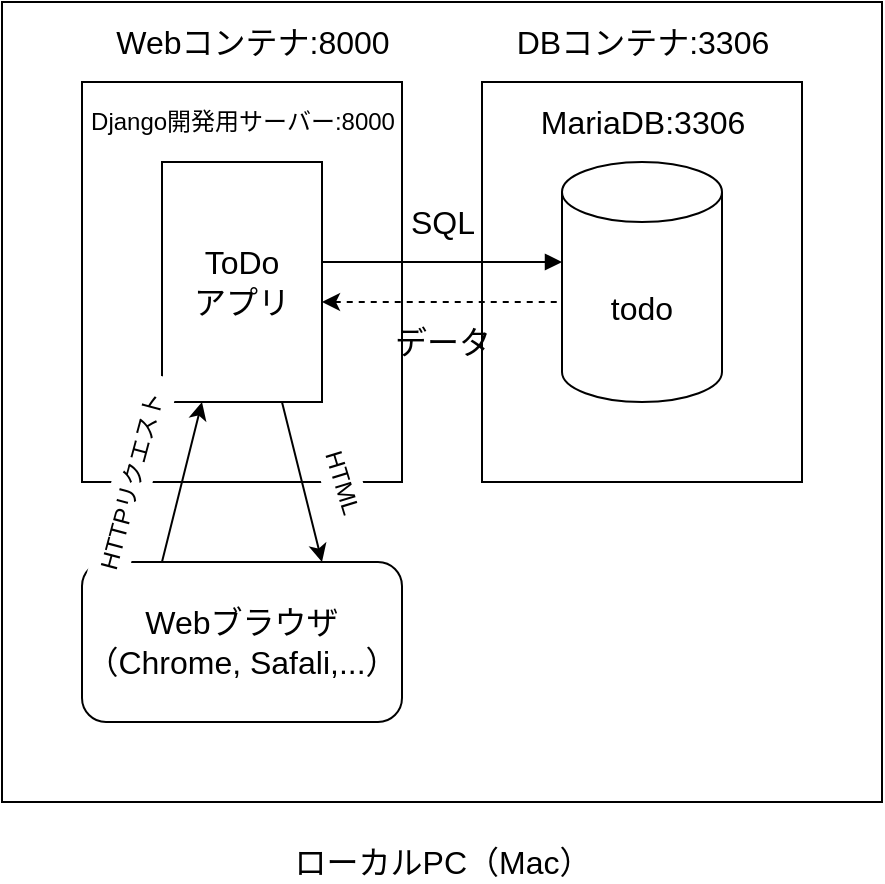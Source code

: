 <mxfile>
    <diagram id="k_gSMo2LD8OwgYPaJOnC" name="ページ1">
        <mxGraphModel dx="261" dy="496" grid="1" gridSize="10" guides="1" tooltips="1" connect="1" arrows="1" fold="1" page="1" pageScale="1" pageWidth="827" pageHeight="1169" math="0" shadow="0">
            <root>
                <mxCell id="0"/>
                <mxCell id="1" parent="0"/>
                <mxCell id="12" value="" style="rounded=0;whiteSpace=wrap;html=1;shadow=0;fontSize=16;" parent="1" vertex="1">
                    <mxGeometry x="280" y="200" width="440" height="400" as="geometry"/>
                </mxCell>
                <mxCell id="3" value="Webコンテナ:8000" style="text;html=1;resizable=0;autosize=1;align=center;verticalAlign=middle;points=[];fillColor=none;strokeColor=none;rounded=0;fontSize=16;" parent="1" vertex="1">
                    <mxGeometry x="330" y="210" width="150" height="20" as="geometry"/>
                </mxCell>
                <mxCell id="4" value="" style="rounded=0;whiteSpace=wrap;html=1;fontSize=18;" parent="1" vertex="1">
                    <mxGeometry x="320" y="240" width="160" height="200" as="geometry"/>
                </mxCell>
                <mxCell id="5" value="" style="rounded=0;whiteSpace=wrap;html=1;fontSize=18;" parent="1" vertex="1">
                    <mxGeometry x="520" y="240" width="160" height="200" as="geometry"/>
                </mxCell>
                <mxCell id="6" value="DBコンテナ:3306" style="text;html=1;resizable=0;autosize=1;align=center;verticalAlign=middle;points=[];fillColor=none;strokeColor=none;rounded=0;fontSize=16;" parent="1" vertex="1">
                    <mxGeometry x="530" y="210" width="140" height="20" as="geometry"/>
                </mxCell>
                <mxCell id="10" value="todo" style="shape=cylinder3;whiteSpace=wrap;html=1;boundedLbl=1;backgroundOutline=1;size=15;fontSize=16;" parent="1" vertex="1">
                    <mxGeometry x="560" y="280" width="80" height="120" as="geometry"/>
                </mxCell>
                <mxCell id="17" style="edgeStyle=orthogonalEdgeStyle;rounded=0;orthogonalLoop=1;jettySize=auto;html=1;fontSize=16;startArrow=none;endArrow=block;startFill=0;" parent="1" source="13" target="10" edge="1">
                    <mxGeometry relative="1" as="geometry">
                        <Array as="points">
                            <mxPoint x="510" y="330"/>
                            <mxPoint x="510" y="330"/>
                        </Array>
                    </mxGeometry>
                </mxCell>
                <mxCell id="35" style="edgeStyle=none;rounded=0;orthogonalLoop=1;jettySize=auto;html=1;exitX=0.75;exitY=1;exitDx=0;exitDy=0;entryX=0.75;entryY=0;entryDx=0;entryDy=0;fontSize=12;startArrow=none;startFill=0;endArrow=classic;endFill=1;" parent="1" source="13" target="15" edge="1">
                    <mxGeometry relative="1" as="geometry"/>
                </mxCell>
                <mxCell id="13" value="ToDo&lt;br&gt;アプリ" style="rounded=0;whiteSpace=wrap;html=1;shadow=0;fontSize=16;" parent="1" vertex="1">
                    <mxGeometry x="360" y="280" width="80" height="120" as="geometry"/>
                </mxCell>
                <mxCell id="14" value="ローカルPC（Mac）" style="text;html=1;resizable=0;autosize=1;align=center;verticalAlign=middle;points=[];fillColor=none;strokeColor=none;rounded=0;fontSize=16;" parent="1" vertex="1">
                    <mxGeometry x="420" y="620" width="160" height="20" as="geometry"/>
                </mxCell>
                <mxCell id="36" style="edgeStyle=none;rounded=0;orthogonalLoop=1;jettySize=auto;html=1;entryX=0.25;entryY=1;entryDx=0;entryDy=0;fontSize=12;startArrow=none;startFill=0;endArrow=classic;endFill=1;exitX=0.25;exitY=0;exitDx=0;exitDy=0;" parent="1" source="15" target="13" edge="1">
                    <mxGeometry relative="1" as="geometry"/>
                </mxCell>
                <mxCell id="15" value="Webブラウザ&lt;br&gt;（Chrome, Safali,...）" style="rounded=1;whiteSpace=wrap;html=1;shadow=0;fontSize=16;" parent="1" vertex="1">
                    <mxGeometry x="320" y="480" width="160" height="80" as="geometry"/>
                </mxCell>
                <mxCell id="18" style="edgeStyle=orthogonalEdgeStyle;rounded=0;orthogonalLoop=1;jettySize=auto;html=1;fontSize=16;startArrow=classic;endArrow=none;startFill=1;endFill=0;dashed=1;" parent="1" edge="1">
                    <mxGeometry relative="1" as="geometry">
                        <mxPoint x="440" y="350" as="sourcePoint"/>
                        <mxPoint x="560" y="350" as="targetPoint"/>
                        <Array as="points">
                            <mxPoint x="500" y="350"/>
                            <mxPoint x="500" y="350"/>
                        </Array>
                    </mxGeometry>
                </mxCell>
                <mxCell id="19" value="SQL" style="text;html=1;resizable=0;autosize=1;align=center;verticalAlign=middle;points=[];fillColor=none;strokeColor=none;rounded=0;fontSize=16;" parent="1" vertex="1">
                    <mxGeometry x="475" y="300" width="50" height="20" as="geometry"/>
                </mxCell>
                <mxCell id="20" value="データ" style="text;html=1;resizable=0;autosize=1;align=center;verticalAlign=middle;points=[];strokeColor=none;rounded=0;fontSize=16;" parent="1" vertex="1">
                    <mxGeometry x="470" y="360" width="60" height="20" as="geometry"/>
                </mxCell>
                <mxCell id="21" value="MariaDB:3306" style="text;html=1;resizable=0;autosize=1;align=center;verticalAlign=middle;points=[];fillColor=none;strokeColor=none;rounded=0;fontSize=16;" parent="1" vertex="1">
                    <mxGeometry x="540" y="250" width="120" height="20" as="geometry"/>
                </mxCell>
                <mxCell id="22" value="Django開発用サーバー:8000" style="text;html=1;resizable=0;autosize=1;align=center;verticalAlign=middle;points=[];fillColor=none;strokeColor=none;rounded=0;fontSize=12;" parent="1" vertex="1">
                    <mxGeometry x="315" y="250" width="170" height="20" as="geometry"/>
                </mxCell>
                <mxCell id="37" value="HTTPリクエスト" style="text;html=1;resizable=0;autosize=1;align=center;verticalAlign=middle;points=[];strokeColor=none;rounded=0;fontSize=12;rotation=-75;fillColor=#ffffff;" parent="1" vertex="1">
                    <mxGeometry x="290" y="430" width="110" height="20" as="geometry"/>
                </mxCell>
                <mxCell id="38" value="HTML" style="text;html=1;resizable=0;autosize=1;align=center;verticalAlign=middle;points=[];strokeColor=none;rounded=0;fontSize=12;rotation=73;fillColor=#ffffff;" parent="1" vertex="1">
                    <mxGeometry x="425" y="430" width="50" height="20" as="geometry"/>
                </mxCell>
            </root>
        </mxGraphModel>
    </diagram>
</mxfile>